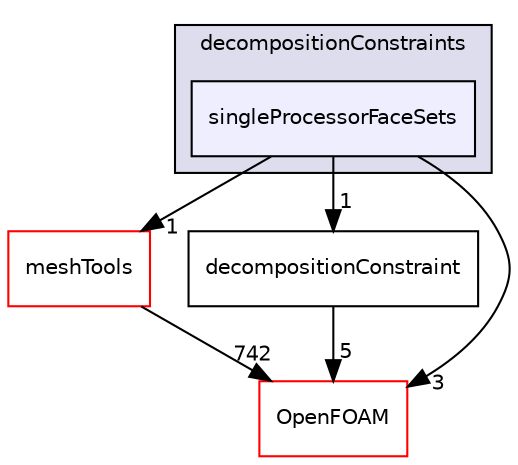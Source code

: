 digraph "src/parallel/decompose/decompositionMethods/decompositionConstraints/singleProcessorFaceSets" {
  bgcolor=transparent;
  compound=true
  node [ fontsize="10", fontname="Helvetica"];
  edge [ labelfontsize="10", labelfontname="Helvetica"];
  subgraph clusterdir_119c8f1670f0bcaeeb440c813d4d21ad {
    graph [ bgcolor="#ddddee", pencolor="black", label="decompositionConstraints" fontname="Helvetica", fontsize="10", URL="dir_119c8f1670f0bcaeeb440c813d4d21ad.html"]
  dir_17816f9319d54e2ae141bd1117368f16 [shape=box, label="singleProcessorFaceSets", style="filled", fillcolor="#eeeeff", pencolor="black", URL="dir_17816f9319d54e2ae141bd1117368f16.html"];
  }
  dir_ae30ad0bef50cf391b24c614251bb9fd [shape=box label="meshTools" color="red" URL="dir_ae30ad0bef50cf391b24c614251bb9fd.html"];
  dir_974bc333414b27f5964037a2d89d5ddf [shape=box label="decompositionConstraint" URL="dir_974bc333414b27f5964037a2d89d5ddf.html"];
  dir_c5473ff19b20e6ec4dfe5c310b3778a8 [shape=box label="OpenFOAM" color="red" URL="dir_c5473ff19b20e6ec4dfe5c310b3778a8.html"];
  dir_ae30ad0bef50cf391b24c614251bb9fd->dir_c5473ff19b20e6ec4dfe5c310b3778a8 [headlabel="742", labeldistance=1.5 headhref="dir_001783_001929.html"];
  dir_974bc333414b27f5964037a2d89d5ddf->dir_c5473ff19b20e6ec4dfe5c310b3778a8 [headlabel="5", labeldistance=1.5 headhref="dir_002481_001929.html"];
  dir_17816f9319d54e2ae141bd1117368f16->dir_ae30ad0bef50cf391b24c614251bb9fd [headlabel="1", labeldistance=1.5 headhref="dir_002486_001783.html"];
  dir_17816f9319d54e2ae141bd1117368f16->dir_974bc333414b27f5964037a2d89d5ddf [headlabel="1", labeldistance=1.5 headhref="dir_002486_002481.html"];
  dir_17816f9319d54e2ae141bd1117368f16->dir_c5473ff19b20e6ec4dfe5c310b3778a8 [headlabel="3", labeldistance=1.5 headhref="dir_002486_001929.html"];
}
